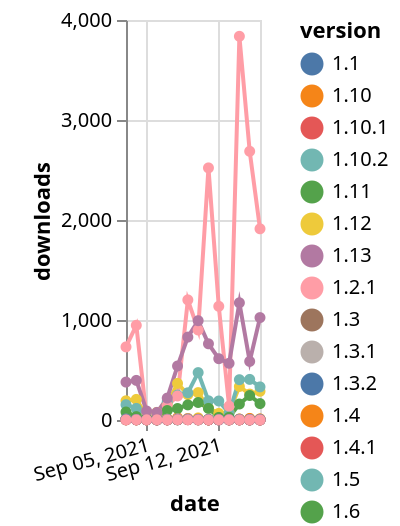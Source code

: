 {"$schema": "https://vega.github.io/schema/vega-lite/v5.json", "description": "A simple bar chart with embedded data.", "data": {"values": [{"date": "2021-09-03", "total": 44785, "delta": 192, "version": "1.12"}, {"date": "2021-09-04", "total": 44991, "delta": 206, "version": "1.12"}, {"date": "2021-09-05", "total": 45034, "delta": 43, "version": "1.12"}, {"date": "2021-09-06", "total": 45110, "delta": 76, "version": "1.12"}, {"date": "2021-09-07", "total": 45268, "delta": 158, "version": "1.12"}, {"date": "2021-09-08", "total": 45634, "delta": 366, "version": "1.12"}, {"date": "2021-09-09", "total": 45888, "delta": 254, "version": "1.12"}, {"date": "2021-09-10", "total": 46162, "delta": 274, "version": "1.12"}, {"date": "2021-09-11", "total": 46281, "delta": 119, "version": "1.12"}, {"date": "2021-09-12", "total": 46347, "delta": 66, "version": "1.12"}, {"date": "2021-09-13", "total": 46421, "delta": 74, "version": "1.12"}, {"date": "2021-09-14", "total": 46756, "delta": 335, "version": "1.12"}, {"date": "2021-09-15", "total": 47015, "delta": 259, "version": "1.12"}, {"date": "2021-09-16", "total": 47302, "delta": 287, "version": "1.12"}, {"date": "2021-09-03", "total": 150155, "delta": 153, "version": "1.10.2"}, {"date": "2021-09-04", "total": 150271, "delta": 116, "version": "1.10.2"}, {"date": "2021-09-05", "total": 150307, "delta": 36, "version": "1.10.2"}, {"date": "2021-09-06", "total": 150337, "delta": 30, "version": "1.10.2"}, {"date": "2021-09-07", "total": 150521, "delta": 184, "version": "1.10.2"}, {"date": "2021-09-08", "total": 150770, "delta": 249, "version": "1.10.2"}, {"date": "2021-09-09", "total": 151042, "delta": 272, "version": "1.10.2"}, {"date": "2021-09-10", "total": 151516, "delta": 474, "version": "1.10.2"}, {"date": "2021-09-11", "total": 151708, "delta": 192, "version": "1.10.2"}, {"date": "2021-09-12", "total": 151898, "delta": 190, "version": "1.10.2"}, {"date": "2021-09-13", "total": 151967, "delta": 69, "version": "1.10.2"}, {"date": "2021-09-14", "total": 152370, "delta": 403, "version": "1.10.2"}, {"date": "2021-09-15", "total": 152776, "delta": 406, "version": "1.10.2"}, {"date": "2021-09-16", "total": 153107, "delta": 331, "version": "1.10.2"}, {"date": "2021-09-03", "total": 1681, "delta": 3, "version": "1.10.1"}, {"date": "2021-09-04", "total": 1683, "delta": 2, "version": "1.10.1"}, {"date": "2021-09-05", "total": 1685, "delta": 2, "version": "1.10.1"}, {"date": "2021-09-06", "total": 1687, "delta": 2, "version": "1.10.1"}, {"date": "2021-09-07", "total": 1689, "delta": 2, "version": "1.10.1"}, {"date": "2021-09-08", "total": 1692, "delta": 3, "version": "1.10.1"}, {"date": "2021-09-09", "total": 1695, "delta": 3, "version": "1.10.1"}, {"date": "2021-09-10", "total": 1698, "delta": 3, "version": "1.10.1"}, {"date": "2021-09-11", "total": 1700, "delta": 2, "version": "1.10.1"}, {"date": "2021-09-12", "total": 1702, "delta": 2, "version": "1.10.1"}, {"date": "2021-09-13", "total": 1704, "delta": 2, "version": "1.10.1"}, {"date": "2021-09-14", "total": 1706, "delta": 2, "version": "1.10.1"}, {"date": "2021-09-15", "total": 1708, "delta": 2, "version": "1.10.1"}, {"date": "2021-09-16", "total": 1709, "delta": 1, "version": "1.10.1"}, {"date": "2021-09-03", "total": 38460, "delta": 7, "version": "1.6"}, {"date": "2021-09-04", "total": 38463, "delta": 3, "version": "1.6"}, {"date": "2021-09-05", "total": 38465, "delta": 2, "version": "1.6"}, {"date": "2021-09-06", "total": 38467, "delta": 2, "version": "1.6"}, {"date": "2021-09-07", "total": 38470, "delta": 3, "version": "1.6"}, {"date": "2021-09-08", "total": 38473, "delta": 3, "version": "1.6"}, {"date": "2021-09-09", "total": 38478, "delta": 5, "version": "1.6"}, {"date": "2021-09-10", "total": 38483, "delta": 5, "version": "1.6"}, {"date": "2021-09-11", "total": 38485, "delta": 2, "version": "1.6"}, {"date": "2021-09-12", "total": 38491, "delta": 6, "version": "1.6"}, {"date": "2021-09-13", "total": 38495, "delta": 4, "version": "1.6"}, {"date": "2021-09-14", "total": 38500, "delta": 5, "version": "1.6"}, {"date": "2021-09-15", "total": 38507, "delta": 7, "version": "1.6"}, {"date": "2021-09-16", "total": 38515, "delta": 8, "version": "1.6"}, {"date": "2021-09-03", "total": 105120, "delta": 11, "version": "1.7"}, {"date": "2021-09-04", "total": 105135, "delta": 15, "version": "1.7"}, {"date": "2021-09-05", "total": 105145, "delta": 10, "version": "1.7"}, {"date": "2021-09-06", "total": 105160, "delta": 15, "version": "1.7"}, {"date": "2021-09-07", "total": 105174, "delta": 14, "version": "1.7"}, {"date": "2021-09-08", "total": 105183, "delta": 9, "version": "1.7"}, {"date": "2021-09-09", "total": 105194, "delta": 11, "version": "1.7"}, {"date": "2021-09-10", "total": 105215, "delta": 21, "version": "1.7"}, {"date": "2021-09-11", "total": 105222, "delta": 7, "version": "1.7"}, {"date": "2021-09-12", "total": 105226, "delta": 4, "version": "1.7"}, {"date": "2021-09-13", "total": 105230, "delta": 4, "version": "1.7"}, {"date": "2021-09-14", "total": 105240, "delta": 10, "version": "1.7"}, {"date": "2021-09-15", "total": 105251, "delta": 11, "version": "1.7"}, {"date": "2021-09-16", "total": 105257, "delta": 6, "version": "1.7"}, {"date": "2021-09-03", "total": 1181105, "delta": 731, "version": "1.9"}, {"date": "2021-09-04", "total": 1182052, "delta": 947, "version": "1.9"}, {"date": "2021-09-05", "total": 1182078, "delta": 26, "version": "1.9"}, {"date": "2021-09-06", "total": 1182118, "delta": 40, "version": "1.9"}, {"date": "2021-09-07", "total": 1182262, "delta": 144, "version": "1.9"}, {"date": "2021-09-08", "total": 1182502, "delta": 240, "version": "1.9"}, {"date": "2021-09-09", "total": 1183703, "delta": 1201, "version": "1.9"}, {"date": "2021-09-10", "total": 1184603, "delta": 900, "version": "1.9"}, {"date": "2021-09-11", "total": 1187124, "delta": 2521, "version": "1.9"}, {"date": "2021-09-12", "total": 1188261, "delta": 1137, "version": "1.9"}, {"date": "2021-09-13", "total": 1188400, "delta": 139, "version": "1.9"}, {"date": "2021-09-14", "total": 1192237, "delta": 3837, "version": "1.9"}, {"date": "2021-09-15", "total": 1194924, "delta": 2687, "version": "1.9"}, {"date": "2021-09-16", "total": 1196836, "delta": 1912, "version": "1.9"}, {"date": "2021-09-03", "total": 70860, "delta": 2, "version": "1.5"}, {"date": "2021-09-04", "total": 70863, "delta": 3, "version": "1.5"}, {"date": "2021-09-05", "total": 70866, "delta": 3, "version": "1.5"}, {"date": "2021-09-06", "total": 70868, "delta": 2, "version": "1.5"}, {"date": "2021-09-07", "total": 70870, "delta": 2, "version": "1.5"}, {"date": "2021-09-08", "total": 70872, "delta": 2, "version": "1.5"}, {"date": "2021-09-09", "total": 70876, "delta": 4, "version": "1.5"}, {"date": "2021-09-10", "total": 70878, "delta": 2, "version": "1.5"}, {"date": "2021-09-11", "total": 70881, "delta": 3, "version": "1.5"}, {"date": "2021-09-12", "total": 70883, "delta": 2, "version": "1.5"}, {"date": "2021-09-13", "total": 70885, "delta": 2, "version": "1.5"}, {"date": "2021-09-14", "total": 70887, "delta": 2, "version": "1.5"}, {"date": "2021-09-15", "total": 70888, "delta": 1, "version": "1.5"}, {"date": "2021-09-16", "total": 70889, "delta": 1, "version": "1.5"}, {"date": "2021-09-03", "total": 1482, "delta": 3, "version": "1.1"}, {"date": "2021-09-04", "total": 1486, "delta": 4, "version": "1.1"}, {"date": "2021-09-05", "total": 1488, "delta": 2, "version": "1.1"}, {"date": "2021-09-06", "total": 1490, "delta": 2, "version": "1.1"}, {"date": "2021-09-07", "total": 1493, "delta": 3, "version": "1.1"}, {"date": "2021-09-08", "total": 1497, "delta": 4, "version": "1.1"}, {"date": "2021-09-09", "total": 1503, "delta": 6, "version": "1.1"}, {"date": "2021-09-10", "total": 1505, "delta": 2, "version": "1.1"}, {"date": "2021-09-11", "total": 1507, "delta": 2, "version": "1.1"}, {"date": "2021-09-12", "total": 1509, "delta": 2, "version": "1.1"}, {"date": "2021-09-13", "total": 1513, "delta": 4, "version": "1.1"}, {"date": "2021-09-14", "total": 1515, "delta": 2, "version": "1.1"}, {"date": "2021-09-15", "total": 1516, "delta": 1, "version": "1.1"}, {"date": "2021-09-16", "total": 1517, "delta": 1, "version": "1.1"}, {"date": "2021-09-03", "total": 11830, "delta": 3, "version": "1.4"}, {"date": "2021-09-04", "total": 11832, "delta": 2, "version": "1.4"}, {"date": "2021-09-05", "total": 11834, "delta": 2, "version": "1.4"}, {"date": "2021-09-06", "total": 11836, "delta": 2, "version": "1.4"}, {"date": "2021-09-07", "total": 11838, "delta": 2, "version": "1.4"}, {"date": "2021-09-08", "total": 11841, "delta": 3, "version": "1.4"}, {"date": "2021-09-09", "total": 11845, "delta": 4, "version": "1.4"}, {"date": "2021-09-10", "total": 11847, "delta": 2, "version": "1.4"}, {"date": "2021-09-11", "total": 11849, "delta": 2, "version": "1.4"}, {"date": "2021-09-12", "total": 11851, "delta": 2, "version": "1.4"}, {"date": "2021-09-13", "total": 11853, "delta": 2, "version": "1.4"}, {"date": "2021-09-14", "total": 11855, "delta": 2, "version": "1.4"}, {"date": "2021-09-15", "total": 11856, "delta": 1, "version": "1.4"}, {"date": "2021-09-16", "total": 11857, "delta": 1, "version": "1.4"}, {"date": "2021-09-03", "total": 4611, "delta": 3, "version": "1.10"}, {"date": "2021-09-04", "total": 4616, "delta": 5, "version": "1.10"}, {"date": "2021-09-05", "total": 4618, "delta": 2, "version": "1.10"}, {"date": "2021-09-06", "total": 4620, "delta": 2, "version": "1.10"}, {"date": "2021-09-07", "total": 4631, "delta": 11, "version": "1.10"}, {"date": "2021-09-08", "total": 4653, "delta": 22, "version": "1.10"}, {"date": "2021-09-09", "total": 4668, "delta": 15, "version": "1.10"}, {"date": "2021-09-10", "total": 4678, "delta": 10, "version": "1.10"}, {"date": "2021-09-11", "total": 4683, "delta": 5, "version": "1.10"}, {"date": "2021-09-12", "total": 4686, "delta": 3, "version": "1.10"}, {"date": "2021-09-13", "total": 4688, "delta": 2, "version": "1.10"}, {"date": "2021-09-14", "total": 4697, "delta": 9, "version": "1.10"}, {"date": "2021-09-15", "total": 4713, "delta": 16, "version": "1.10"}, {"date": "2021-09-16", "total": 4724, "delta": 11, "version": "1.10"}, {"date": "2021-09-03", "total": 23355, "delta": 6, "version": "1.3"}, {"date": "2021-09-04", "total": 23359, "delta": 4, "version": "1.3"}, {"date": "2021-09-05", "total": 23362, "delta": 3, "version": "1.3"}, {"date": "2021-09-06", "total": 23366, "delta": 4, "version": "1.3"}, {"date": "2021-09-07", "total": 23370, "delta": 4, "version": "1.3"}, {"date": "2021-09-08", "total": 23374, "delta": 4, "version": "1.3"}, {"date": "2021-09-09", "total": 23382, "delta": 8, "version": "1.3"}, {"date": "2021-09-10", "total": 23387, "delta": 5, "version": "1.3"}, {"date": "2021-09-11", "total": 23389, "delta": 2, "version": "1.3"}, {"date": "2021-09-12", "total": 23391, "delta": 2, "version": "1.3"}, {"date": "2021-09-13", "total": 23395, "delta": 4, "version": "1.3"}, {"date": "2021-09-14", "total": 23401, "delta": 6, "version": "1.3"}, {"date": "2021-09-15", "total": 23404, "delta": 3, "version": "1.3"}, {"date": "2021-09-16", "total": 23407, "delta": 3, "version": "1.3"}, {"date": "2021-09-03", "total": 22599, "delta": 2, "version": "1.4.1"}, {"date": "2021-09-04", "total": 22601, "delta": 2, "version": "1.4.1"}, {"date": "2021-09-05", "total": 22603, "delta": 2, "version": "1.4.1"}, {"date": "2021-09-06", "total": 22605, "delta": 2, "version": "1.4.1"}, {"date": "2021-09-07", "total": 22607, "delta": 2, "version": "1.4.1"}, {"date": "2021-09-08", "total": 22611, "delta": 4, "version": "1.4.1"}, {"date": "2021-09-09", "total": 22614, "delta": 3, "version": "1.4.1"}, {"date": "2021-09-10", "total": 22617, "delta": 3, "version": "1.4.1"}, {"date": "2021-09-11", "total": 22619, "delta": 2, "version": "1.4.1"}, {"date": "2021-09-12", "total": 22621, "delta": 2, "version": "1.4.1"}, {"date": "2021-09-13", "total": 22623, "delta": 2, "version": "1.4.1"}, {"date": "2021-09-14", "total": 22625, "delta": 2, "version": "1.4.1"}, {"date": "2021-09-15", "total": 22628, "delta": 3, "version": "1.4.1"}, {"date": "2021-09-16", "total": 22629, "delta": 1, "version": "1.4.1"}, {"date": "2021-09-03", "total": 72104, "delta": 80, "version": "1.11"}, {"date": "2021-09-04", "total": 72138, "delta": 34, "version": "1.11"}, {"date": "2021-09-05", "total": 72154, "delta": 16, "version": "1.11"}, {"date": "2021-09-06", "total": 72170, "delta": 16, "version": "1.11"}, {"date": "2021-09-07", "total": 72265, "delta": 95, "version": "1.11"}, {"date": "2021-09-08", "total": 72380, "delta": 115, "version": "1.11"}, {"date": "2021-09-09", "total": 72531, "delta": 151, "version": "1.11"}, {"date": "2021-09-10", "total": 72706, "delta": 175, "version": "1.11"}, {"date": "2021-09-11", "total": 72822, "delta": 116, "version": "1.11"}, {"date": "2021-09-12", "total": 72848, "delta": 26, "version": "1.11"}, {"date": "2021-09-13", "total": 72875, "delta": 27, "version": "1.11"}, {"date": "2021-09-14", "total": 73035, "delta": 160, "version": "1.11"}, {"date": "2021-09-15", "total": 73280, "delta": 245, "version": "1.11"}, {"date": "2021-09-16", "total": 73444, "delta": 164, "version": "1.11"}, {"date": "2021-09-03", "total": 31917, "delta": 9, "version": "1.3.1"}, {"date": "2021-09-04", "total": 31922, "delta": 5, "version": "1.3.1"}, {"date": "2021-09-05", "total": 31924, "delta": 2, "version": "1.3.1"}, {"date": "2021-09-06", "total": 31927, "delta": 3, "version": "1.3.1"}, {"date": "2021-09-07", "total": 31935, "delta": 8, "version": "1.3.1"}, {"date": "2021-09-08", "total": 31946, "delta": 11, "version": "1.3.1"}, {"date": "2021-09-09", "total": 31957, "delta": 11, "version": "1.3.1"}, {"date": "2021-09-10", "total": 31963, "delta": 6, "version": "1.3.1"}, {"date": "2021-09-11", "total": 31970, "delta": 7, "version": "1.3.1"}, {"date": "2021-09-12", "total": 31973, "delta": 3, "version": "1.3.1"}, {"date": "2021-09-13", "total": 31976, "delta": 3, "version": "1.3.1"}, {"date": "2021-09-14", "total": 31984, "delta": 8, "version": "1.3.1"}, {"date": "2021-09-15", "total": 31990, "delta": 6, "version": "1.3.1"}, {"date": "2021-09-16", "total": 31994, "delta": 4, "version": "1.3.1"}, {"date": "2021-09-03", "total": 16442, "delta": 5, "version": "1.8"}, {"date": "2021-09-04", "total": 16447, "delta": 5, "version": "1.8"}, {"date": "2021-09-05", "total": 16449, "delta": 2, "version": "1.8"}, {"date": "2021-09-06", "total": 16452, "delta": 3, "version": "1.8"}, {"date": "2021-09-07", "total": 16456, "delta": 4, "version": "1.8"}, {"date": "2021-09-08", "total": 16464, "delta": 8, "version": "1.8"}, {"date": "2021-09-09", "total": 16471, "delta": 7, "version": "1.8"}, {"date": "2021-09-10", "total": 16475, "delta": 4, "version": "1.8"}, {"date": "2021-09-11", "total": 16478, "delta": 3, "version": "1.8"}, {"date": "2021-09-12", "total": 16480, "delta": 2, "version": "1.8"}, {"date": "2021-09-13", "total": 16484, "delta": 4, "version": "1.8"}, {"date": "2021-09-14", "total": 16489, "delta": 5, "version": "1.8"}, {"date": "2021-09-15", "total": 16490, "delta": 1, "version": "1.8"}, {"date": "2021-09-16", "total": 16492, "delta": 2, "version": "1.8"}, {"date": "2021-09-03", "total": 41038, "delta": 9, "version": "1.3.2"}, {"date": "2021-09-04", "total": 41041, "delta": 3, "version": "1.3.2"}, {"date": "2021-09-05", "total": 41045, "delta": 4, "version": "1.3.2"}, {"date": "2021-09-06", "total": 41047, "delta": 2, "version": "1.3.2"}, {"date": "2021-09-07", "total": 41050, "delta": 3, "version": "1.3.2"}, {"date": "2021-09-08", "total": 41053, "delta": 3, "version": "1.3.2"}, {"date": "2021-09-09", "total": 41059, "delta": 6, "version": "1.3.2"}, {"date": "2021-09-10", "total": 41063, "delta": 4, "version": "1.3.2"}, {"date": "2021-09-11", "total": 41069, "delta": 6, "version": "1.3.2"}, {"date": "2021-09-12", "total": 41071, "delta": 2, "version": "1.3.2"}, {"date": "2021-09-13", "total": 41073, "delta": 2, "version": "1.3.2"}, {"date": "2021-09-14", "total": 41077, "delta": 4, "version": "1.3.2"}, {"date": "2021-09-15", "total": 41082, "delta": 5, "version": "1.3.2"}, {"date": "2021-09-16", "total": 41086, "delta": 4, "version": "1.3.2"}, {"date": "2021-09-03", "total": 13801, "delta": 379, "version": "1.13"}, {"date": "2021-09-04", "total": 14197, "delta": 396, "version": "1.13"}, {"date": "2021-09-05", "total": 14287, "delta": 90, "version": "1.13"}, {"date": "2021-09-06", "total": 14363, "delta": 76, "version": "1.13"}, {"date": "2021-09-07", "total": 14582, "delta": 219, "version": "1.13"}, {"date": "2021-09-08", "total": 15122, "delta": 540, "version": "1.13"}, {"date": "2021-09-09", "total": 15951, "delta": 829, "version": "1.13"}, {"date": "2021-09-10", "total": 16944, "delta": 993, "version": "1.13"}, {"date": "2021-09-11", "total": 17706, "delta": 762, "version": "1.13"}, {"date": "2021-09-12", "total": 18319, "delta": 613, "version": "1.13"}, {"date": "2021-09-13", "total": 18886, "delta": 567, "version": "1.13"}, {"date": "2021-09-14", "total": 20058, "delta": 1172, "version": "1.13"}, {"date": "2021-09-15", "total": 20644, "delta": 586, "version": "1.13"}, {"date": "2021-09-16", "total": 21668, "delta": 1024, "version": "1.13"}, {"date": "2021-09-03", "total": 3473, "delta": 2, "version": "1.2.1"}, {"date": "2021-09-04", "total": 3475, "delta": 2, "version": "1.2.1"}, {"date": "2021-09-05", "total": 3477, "delta": 2, "version": "1.2.1"}, {"date": "2021-09-06", "total": 3479, "delta": 2, "version": "1.2.1"}, {"date": "2021-09-07", "total": 3481, "delta": 2, "version": "1.2.1"}, {"date": "2021-09-08", "total": 3484, "delta": 3, "version": "1.2.1"}, {"date": "2021-09-09", "total": 3487, "delta": 3, "version": "1.2.1"}, {"date": "2021-09-10", "total": 3489, "delta": 2, "version": "1.2.1"}, {"date": "2021-09-11", "total": 3491, "delta": 2, "version": "1.2.1"}, {"date": "2021-09-12", "total": 3493, "delta": 2, "version": "1.2.1"}, {"date": "2021-09-13", "total": 3495, "delta": 2, "version": "1.2.1"}, {"date": "2021-09-14", "total": 3497, "delta": 2, "version": "1.2.1"}, {"date": "2021-09-15", "total": 3499, "delta": 2, "version": "1.2.1"}, {"date": "2021-09-16", "total": 3500, "delta": 1, "version": "1.2.1"}]}, "width": "container", "mark": {"type": "line", "point": {"filled": true}}, "encoding": {"x": {"field": "date", "type": "temporal", "timeUnit": "yearmonthdate", "title": "date", "axis": {"labelAngle": -15}}, "y": {"field": "delta", "type": "quantitative", "title": "downloads"}, "color": {"field": "version", "type": "nominal"}, "tooltip": {"field": "delta"}}}